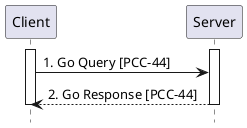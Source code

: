 @startuml
hide footbox
participant "Client" as Client
participant "Server" as Server
activate "Client"
activate "Server"
"Client" -> "Server" : 1. Go Query [PCC-44]
"Server" --> "Client" : 2. Go Response [PCC-44]
deactivate "Client"
deactivate "Server"
@enduml
